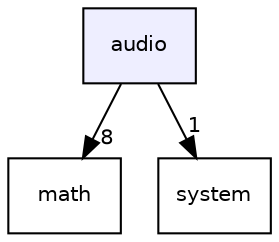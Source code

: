 digraph "audio" {
  compound=true
  node [ fontsize="10", fontname="Helvetica"];
  edge [ labelfontsize="10", labelfontname="Helvetica"];
  dir_a5f32cf82ad289a7dac212f63f40f55b [shape=box, label="audio", style="filled", fillcolor="#eeeeff", pencolor="black", URL="dir_a5f32cf82ad289a7dac212f63f40f55b.html"];
  dir_296d53ceaeaa7e099814a6def439fe8a [shape=box label="math" URL="dir_296d53ceaeaa7e099814a6def439fe8a.html"];
  dir_e8522150b400a43ebfdbd1fed060b8e2 [shape=box label="system" URL="dir_e8522150b400a43ebfdbd1fed060b8e2.html"];
  dir_a5f32cf82ad289a7dac212f63f40f55b->dir_296d53ceaeaa7e099814a6def439fe8a [headlabel="8", labeldistance=1.5 headhref="dir_000000_000019.html"];
  dir_a5f32cf82ad289a7dac212f63f40f55b->dir_e8522150b400a43ebfdbd1fed060b8e2 [headlabel="1", labeldistance=1.5 headhref="dir_000000_000020.html"];
}
